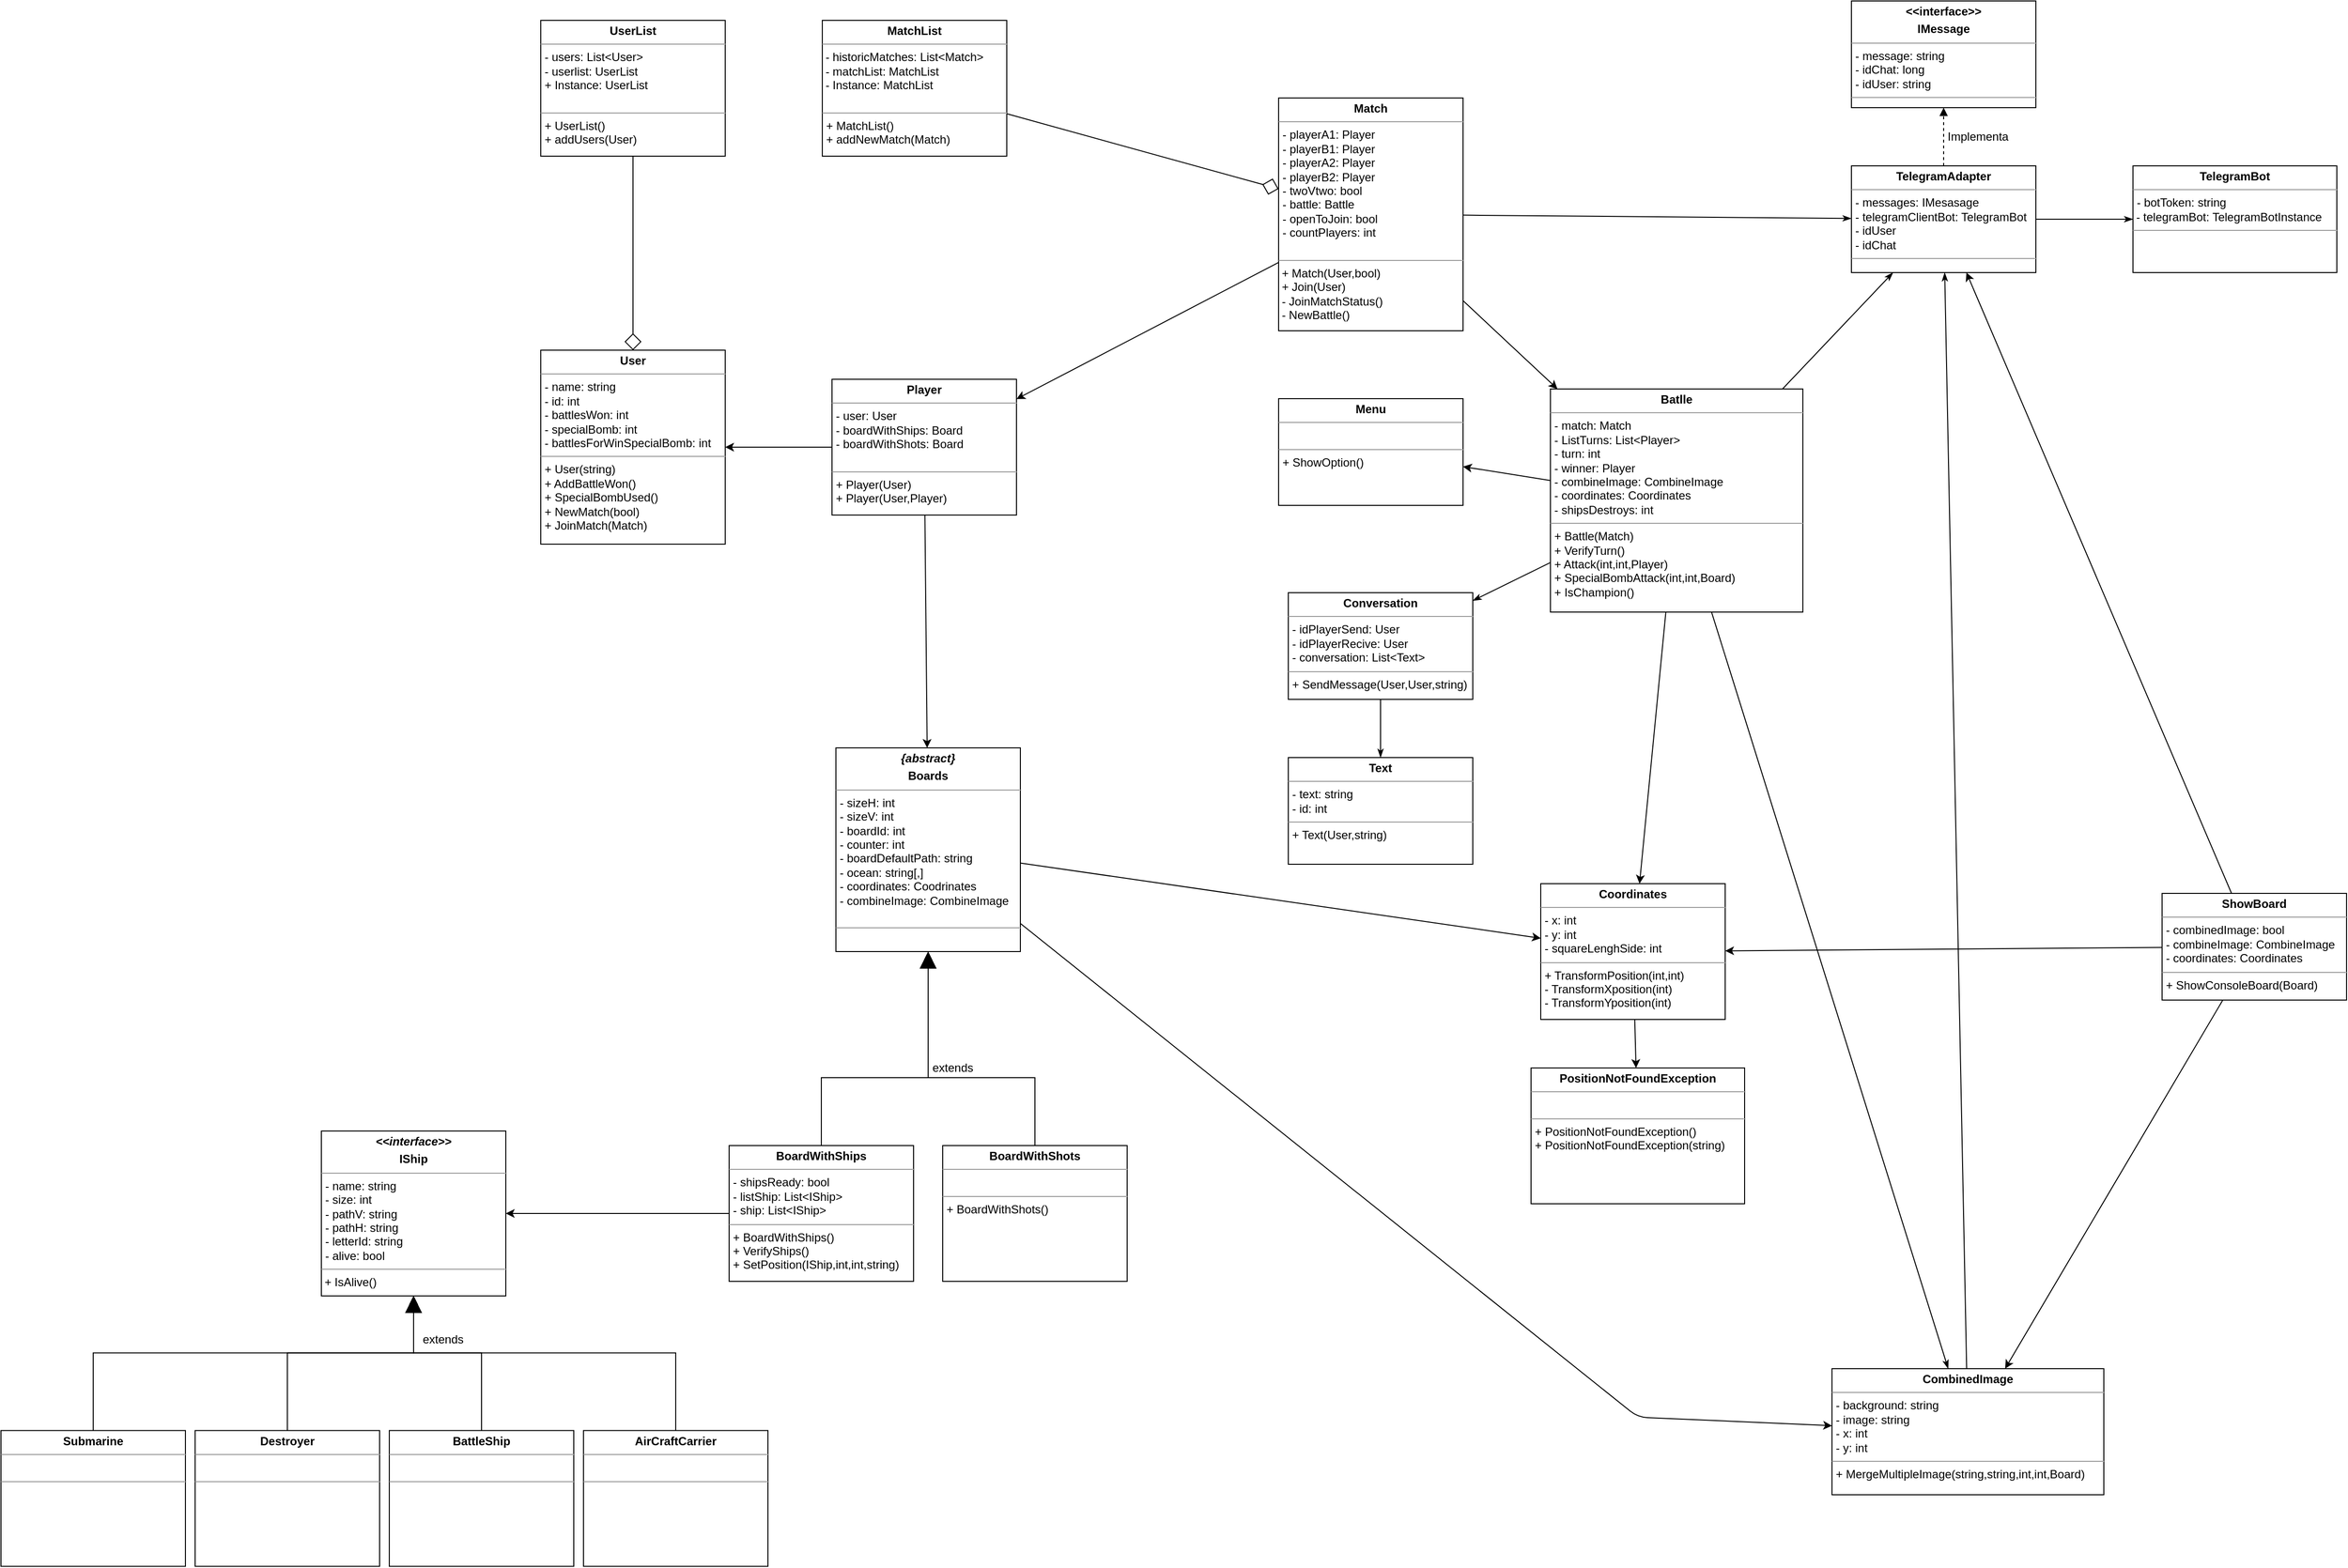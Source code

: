 <mxfile>
    <diagram name="Page-1" id="c4acf3e9-155e-7222-9cf6-157b1a14988f">
        <mxGraphModel dx="3329" dy="316" grid="1" gridSize="10" guides="0" tooltips="1" connect="1" arrows="1" fold="1" page="0" pageScale="1" pageWidth="850" pageHeight="1100" background="none" math="0" shadow="0">
            <root>
                <mxCell id="0"/>
                <mxCell id="1" parent="0"/>
                <mxCell id="5d2195bd80daf111-18" value="&lt;p style=&quot;margin: 0px ; margin-top: 4px ; text-align: center&quot;&gt;&lt;b&gt;User&lt;/b&gt;&lt;br&gt;&lt;/p&gt;&lt;hr size=&quot;1&quot;&gt;&lt;p style=&quot;margin: 0px ; margin-left: 4px&quot;&gt;- name: string&lt;br&gt;- id: int&lt;/p&gt;&lt;p style=&quot;margin: 0px 0px 0px 4px&quot;&gt;- battlesWon: int&lt;/p&gt;&lt;p style=&quot;margin: 0px 0px 0px 4px&quot;&gt;- specialBomb: int&lt;/p&gt;&lt;p style=&quot;margin: 0px 0px 0px 4px&quot;&gt;- battlesForWinSpecialBomb: int&amp;nbsp;&lt;/p&gt;&lt;hr size=&quot;1&quot;&gt;&lt;p style=&quot;margin: 0px 0px 0px 4px&quot;&gt;+ User(string)&lt;/p&gt;&lt;p style=&quot;margin: 0px 0px 0px 4px&quot;&gt;+ AddBattleWon()&lt;/p&gt;&lt;p style=&quot;margin: 0px 0px 0px 4px&quot;&gt;+ SpecialBombUsed()&lt;/p&gt;&lt;p style=&quot;margin: 0px 0px 0px 4px&quot;&gt;+ NewMatch(bool)&lt;/p&gt;&lt;p style=&quot;margin: 0px 0px 0px 4px&quot;&gt;+ JoinMatch(Match)&lt;/p&gt;" style="verticalAlign=top;align=left;overflow=fill;fontSize=12;fontFamily=Helvetica;html=1;rounded=0;shadow=0;comic=0;labelBackgroundColor=none;strokeWidth=1" parent="1" vertex="1">
                    <mxGeometry x="-980" y="1380" width="190" height="200" as="geometry"/>
                </mxCell>
                <mxCell id="16" style="edgeStyle=none;html=1;endArrow=classic;endFill=1;endSize=6;" parent="1" source="w-Vky3n0tNIHlPumxMTk-7" target="w-Vky3n0tNIHlPumxMTk-10" edge="1">
                    <mxGeometry relative="1" as="geometry">
                        <mxPoint x="-976" y="1879.709" as="targetPoint"/>
                    </mxGeometry>
                </mxCell>
                <mxCell id="65" style="edgeStyle=none;html=1;" parent="1" source="w-Vky3n0tNIHlPumxMTk-5" target="64" edge="1">
                    <mxGeometry relative="1" as="geometry"/>
                </mxCell>
                <mxCell id="w-Vky3n0tNIHlPumxMTk-5" value="&lt;p style=&quot;margin: 0px ; margin-top: 4px ; text-align: center&quot;&gt;&lt;b&gt;&lt;i&gt;{abstract}&lt;/i&gt;&lt;/b&gt;&lt;/p&gt;&lt;p style=&quot;margin: 0px ; margin-top: 4px ; text-align: center&quot;&gt;&lt;b&gt;Boards&lt;/b&gt;&lt;/p&gt;&lt;hr size=&quot;1&quot;&gt;&lt;p style=&quot;margin: 0px ; margin-left: 4px&quot;&gt;- sizeH: int&lt;/p&gt;&lt;p style=&quot;margin: 0px ; margin-left: 4px&quot;&gt;- sizeV: int&lt;/p&gt;&lt;p style=&quot;margin: 0px ; margin-left: 4px&quot;&gt;- boardId: int&lt;/p&gt;&lt;p style=&quot;margin: 0px ; margin-left: 4px&quot;&gt;- counter: int&lt;/p&gt;&lt;p style=&quot;margin: 0px ; margin-left: 4px&quot;&gt;- boardDefaultPath: string&lt;/p&gt;&lt;p style=&quot;margin: 0px ; margin-left: 4px&quot;&gt;- ocean: string[,]&lt;/p&gt;&lt;p style=&quot;margin: 0px ; margin-left: 4px&quot;&gt;- coordinates: Coodrinates&lt;/p&gt;&lt;p style=&quot;margin: 0px ; margin-left: 4px&quot;&gt;- combineImage: CombineImage&lt;/p&gt;&lt;p style=&quot;margin: 0px ; margin-left: 4px&quot;&gt;&lt;br&gt;&lt;/p&gt;&lt;hr size=&quot;1&quot;&gt;&lt;p style=&quot;margin: 0px ; margin-left: 4px&quot;&gt;&lt;br&gt;&lt;/p&gt;" style="verticalAlign=top;align=left;overflow=fill;fontSize=12;fontFamily=Helvetica;html=1;rounded=0;shadow=0;comic=0;labelBackgroundColor=none;strokeWidth=1" parent="1" vertex="1">
                    <mxGeometry x="-676" y="1790" width="190" height="210" as="geometry"/>
                </mxCell>
                <mxCell id="w-Vky3n0tNIHlPumxMTk-6" style="rounded=0;orthogonalLoop=1;jettySize=auto;html=1;endArrow=block;endFill=1;entryX=0.5;entryY=1;entryDx=0;entryDy=0;" parent="1" source="w-Vky3n0tNIHlPumxMTk-7" target="w-Vky3n0tNIHlPumxMTk-5" edge="1">
                    <mxGeometry relative="1" as="geometry">
                        <mxPoint x="-456" y="2000" as="targetPoint"/>
                        <Array as="points">
                            <mxPoint x="-691" y="2130"/>
                            <mxPoint x="-581" y="2130"/>
                        </Array>
                    </mxGeometry>
                </mxCell>
                <mxCell id="w-Vky3n0tNIHlPumxMTk-7" value="&lt;p style=&quot;margin: 0px ; margin-top: 4px ; text-align: center&quot;&gt;&lt;b&gt;BoardWithShips&lt;/b&gt;&lt;/p&gt;&lt;hr size=&quot;1&quot;&gt;&lt;p style=&quot;margin: 0px ; margin-left: 4px&quot;&gt;- shipsReady: bool&lt;/p&gt;&lt;p style=&quot;margin: 0px ; margin-left: 4px&quot;&gt;- listShip: List&amp;lt;IShip&amp;gt;&lt;/p&gt;&lt;p style=&quot;margin: 0px ; margin-left: 4px&quot;&gt;- ship: List&amp;lt;IShip&amp;gt;&lt;/p&gt;&lt;hr size=&quot;1&quot;&gt;&lt;p style=&quot;margin: 0px ; margin-left: 4px&quot;&gt;+ BoardWithShips()&lt;/p&gt;&lt;p style=&quot;margin: 0px ; margin-left: 4px&quot;&gt;+ VerifyShips()&lt;/p&gt;&lt;p style=&quot;margin: 0px ; margin-left: 4px&quot;&gt;+ SetPosition(IShip,int,int,string)&lt;/p&gt;" style="verticalAlign=top;align=left;overflow=fill;fontSize=12;fontFamily=Helvetica;html=1;rounded=0;shadow=0;comic=0;labelBackgroundColor=none;strokeWidth=1" parent="1" vertex="1">
                    <mxGeometry x="-786" y="2200" width="190" height="140" as="geometry"/>
                </mxCell>
                <mxCell id="w-Vky3n0tNIHlPumxMTk-8" style="rounded=0;orthogonalLoop=1;jettySize=auto;html=1;endArrow=block;endFill=1;endSize=15;" parent="1" source="w-Vky3n0tNIHlPumxMTk-9" target="w-Vky3n0tNIHlPumxMTk-5" edge="1">
                    <mxGeometry relative="1" as="geometry">
                        <Array as="points">
                            <mxPoint x="-471" y="2130"/>
                            <mxPoint x="-581" y="2130"/>
                        </Array>
                    </mxGeometry>
                </mxCell>
                <mxCell id="w-Vky3n0tNIHlPumxMTk-9" value="&lt;p style=&quot;margin: 0px ; margin-top: 4px ; text-align: center&quot;&gt;&lt;b&gt;BoardWithShots&lt;/b&gt;&lt;/p&gt;&lt;hr size=&quot;1&quot;&gt;&lt;p style=&quot;margin: 0px ; margin-left: 4px&quot;&gt;&lt;br&gt;&lt;/p&gt;&lt;hr size=&quot;1&quot;&gt;&lt;p style=&quot;margin: 0px ; margin-left: 4px&quot;&gt;+ BoardWithShots()&lt;/p&gt;" style="verticalAlign=top;align=left;overflow=fill;fontSize=12;fontFamily=Helvetica;html=1;rounded=0;shadow=0;comic=0;labelBackgroundColor=none;strokeWidth=1" parent="1" vertex="1">
                    <mxGeometry x="-566" y="2200" width="190" height="140" as="geometry"/>
                </mxCell>
                <mxCell id="w-Vky3n0tNIHlPumxMTk-10" value="&lt;p style=&quot;margin: 0px ; margin-top: 4px ; text-align: center&quot;&gt;&lt;b&gt;&lt;i&gt;&amp;lt;&amp;lt;interface&amp;gt;&amp;gt;&lt;/i&gt;&lt;/b&gt;&lt;/p&gt;&lt;p style=&quot;margin: 0px ; margin-top: 4px ; text-align: center&quot;&gt;&lt;b&gt;IShip&lt;/b&gt;&lt;/p&gt;&lt;hr size=&quot;1&quot;&gt;&lt;p style=&quot;margin: 0px ; margin-left: 4px&quot;&gt;&lt;span&gt;- name: string&lt;/span&gt;&lt;/p&gt;&lt;p style=&quot;margin: 0px ; margin-left: 4px&quot;&gt;&lt;span&gt;- size: int&lt;/span&gt;&lt;br&gt;&lt;/p&gt;&lt;p style=&quot;margin: 0px ; margin-left: 4px&quot;&gt;&lt;span&gt;- pathV: string&lt;/span&gt;&lt;/p&gt;&lt;p style=&quot;margin: 0px ; margin-left: 4px&quot;&gt;&lt;span&gt;- pathH: string&lt;/span&gt;&lt;/p&gt;&lt;p style=&quot;margin: 0px ; margin-left: 4px&quot;&gt;&lt;span&gt;- letterId: string&lt;br&gt;&lt;/span&gt;&lt;/p&gt;&lt;p style=&quot;margin: 0px ; margin-left: 4px&quot;&gt;&lt;span&gt;- alive: bool&lt;/span&gt;&lt;/p&gt;&lt;hr size=&quot;1&quot;&gt;&amp;nbsp;+ IsAlive()&lt;br&gt;&lt;br&gt;&lt;p style=&quot;margin: 0px ; margin-left: 4px&quot;&gt;&lt;br&gt;&lt;/p&gt;" style="verticalAlign=top;align=left;overflow=fill;fontSize=12;fontFamily=Helvetica;html=1;rounded=0;shadow=0;comic=0;labelBackgroundColor=none;strokeWidth=1" parent="1" vertex="1">
                    <mxGeometry x="-1206" y="2185" width="190" height="170" as="geometry"/>
                </mxCell>
                <mxCell id="2" style="edgeStyle=none;html=1;" parent="1" source="7" target="XxbIE4E-ZRv_lZ-lYbm2-23" edge="1">
                    <mxGeometry relative="1" as="geometry">
                        <mxPoint x="-42.5" y="1710" as="sourcePoint"/>
                    </mxGeometry>
                </mxCell>
                <mxCell id="XxbIE4E-ZRv_lZ-lYbm2-32" style="rounded=0;orthogonalLoop=1;jettySize=auto;html=1;exitX=0.5;exitY=0;exitDx=0;exitDy=0;" parent="1" source="XxbIE4E-ZRv_lZ-lYbm2-12" target="w-Vky3n0tNIHlPumxMTk-10" edge="1">
                    <mxGeometry relative="1" as="geometry">
                        <Array as="points">
                            <mxPoint x="-1441" y="2413.77"/>
                            <mxPoint x="-1111" y="2413.77"/>
                        </Array>
                    </mxGeometry>
                </mxCell>
                <mxCell id="XxbIE4E-ZRv_lZ-lYbm2-12" value="&lt;p style=&quot;margin: 0px ; margin-top: 4px ; text-align: center&quot;&gt;&lt;b&gt;Submarine&lt;/b&gt;&lt;/p&gt;&lt;hr size=&quot;1&quot;&gt;&lt;p style=&quot;margin: 0px ; margin-left: 4px&quot;&gt;&lt;br&gt;&lt;/p&gt;&lt;hr size=&quot;1&quot;&gt;&lt;p style=&quot;margin: 0px ; margin-left: 4px&quot;&gt;&lt;br&gt;&lt;/p&gt;" style="verticalAlign=top;align=left;overflow=fill;fontSize=12;fontFamily=Helvetica;html=1;rounded=0;shadow=0;comic=0;labelBackgroundColor=none;strokeWidth=1" parent="1" vertex="1">
                    <mxGeometry x="-1536" y="2493.77" width="190" height="140" as="geometry"/>
                </mxCell>
                <mxCell id="XxbIE4E-ZRv_lZ-lYbm2-20" style="rounded=0;orthogonalLoop=1;jettySize=auto;html=1;" parent="1" source="XxbIE4E-ZRv_lZ-lYbm2-13" target="w-Vky3n0tNIHlPumxMTk-10" edge="1">
                    <mxGeometry relative="1" as="geometry">
                        <Array as="points">
                            <mxPoint x="-1241" y="2413.77"/>
                            <mxPoint x="-1111" y="2413.77"/>
                        </Array>
                    </mxGeometry>
                </mxCell>
                <mxCell id="XxbIE4E-ZRv_lZ-lYbm2-19" style="rounded=0;orthogonalLoop=1;jettySize=auto;html=1;startArrow=none;" parent="1" source="XxbIE4E-ZRv_lZ-lYbm2-15" target="w-Vky3n0tNIHlPumxMTk-10" edge="1">
                    <mxGeometry relative="1" as="geometry">
                        <Array as="points">
                            <mxPoint x="-1041" y="2413.77"/>
                            <mxPoint x="-1111" y="2413.77"/>
                        </Array>
                    </mxGeometry>
                </mxCell>
                <mxCell id="XxbIE4E-ZRv_lZ-lYbm2-33" style="rounded=0;orthogonalLoop=1;jettySize=auto;html=1;endArrow=block;endFill=1;endSize=15;" parent="1" source="XxbIE4E-ZRv_lZ-lYbm2-16" target="w-Vky3n0tNIHlPumxMTk-10" edge="1">
                    <mxGeometry relative="1" as="geometry">
                        <Array as="points">
                            <mxPoint x="-841" y="2413.77"/>
                            <mxPoint x="-1111" y="2413.77"/>
                        </Array>
                    </mxGeometry>
                </mxCell>
                <mxCell id="XxbIE4E-ZRv_lZ-lYbm2-16" value="&lt;p style=&quot;margin: 0px ; margin-top: 4px ; text-align: center&quot;&gt;&lt;b&gt;AirCraftCarrier&lt;/b&gt;&lt;/p&gt;&lt;hr size=&quot;1&quot;&gt;&lt;p style=&quot;margin: 0px ; margin-left: 4px&quot;&gt;&lt;br&gt;&lt;/p&gt;&lt;hr size=&quot;1&quot;&gt;&lt;p style=&quot;margin: 0px ; margin-left: 4px&quot;&gt;&lt;br&gt;&lt;/p&gt;" style="verticalAlign=top;align=left;overflow=fill;fontSize=12;fontFamily=Helvetica;html=1;rounded=0;shadow=0;comic=0;labelBackgroundColor=none;strokeWidth=1" parent="1" vertex="1">
                    <mxGeometry x="-936" y="2493.77" width="190" height="140" as="geometry"/>
                </mxCell>
                <mxCell id="23" style="edgeStyle=none;html=1;" parent="1" source="XxbIE4E-ZRv_lZ-lYbm2-23" target="22" edge="1">
                    <mxGeometry relative="1" as="geometry"/>
                </mxCell>
                <mxCell id="49" style="edgeStyle=none;html=1;endArrow=classicThin;endFill=1;endSize=6;" parent="1" source="XxbIE4E-ZRv_lZ-lYbm2-23" target="44" edge="1">
                    <mxGeometry relative="1" as="geometry"/>
                </mxCell>
                <mxCell id="52" style="edgeStyle=none;html=1;endArrow=classicThin;endFill=1;endSize=6;" parent="1" source="XxbIE4E-ZRv_lZ-lYbm2-23" target="58" edge="1">
                    <mxGeometry relative="1" as="geometry">
                        <mxPoint x="680" y="1783.972" as="targetPoint"/>
                        <Array as="points"/>
                    </mxGeometry>
                </mxCell>
                <mxCell id="56" style="edgeStyle=none;html=1;endArrow=classicThin;endFill=1;endSize=6;" parent="1" source="XxbIE4E-ZRv_lZ-lYbm2-23" target="54" edge="1">
                    <mxGeometry relative="1" as="geometry"/>
                </mxCell>
                <mxCell id="66" style="edgeStyle=none;html=1;" parent="1" source="XxbIE4E-ZRv_lZ-lYbm2-23" target="64" edge="1">
                    <mxGeometry relative="1" as="geometry"/>
                </mxCell>
                <mxCell id="XxbIE4E-ZRv_lZ-lYbm2-23" value="&lt;p style=&quot;margin: 0px ; margin-top: 4px ; text-align: center&quot;&gt;&lt;b&gt;Batlle&lt;/b&gt;&lt;/p&gt;&lt;hr size=&quot;1&quot;&gt;&lt;p style=&quot;margin: 0px ; margin-left: 4px&quot;&gt;- match: Match&lt;/p&gt;&lt;p style=&quot;margin: 0px ; margin-left: 4px&quot;&gt;- ListTurns: List&amp;lt;Player&amp;gt;&lt;br&gt;&lt;/p&gt;&lt;p style=&quot;margin: 0px ; margin-left: 4px&quot;&gt;- turn: int&lt;/p&gt;&lt;p style=&quot;margin: 0px ; margin-left: 4px&quot;&gt;- winner: Player&lt;/p&gt;&lt;p style=&quot;margin: 0px ; margin-left: 4px&quot;&gt;- combineImage: CombineImage&lt;/p&gt;&lt;p style=&quot;margin: 0px ; margin-left: 4px&quot;&gt;- coordinates: Coordinates&lt;/p&gt;&lt;p style=&quot;margin: 0px ; margin-left: 4px&quot;&gt;- shipsDestroys: int&lt;/p&gt;&lt;hr size=&quot;1&quot;&gt;&lt;p style=&quot;margin: 0px ; margin-left: 4px&quot;&gt;+ Battle(Match)&lt;/p&gt;&lt;p style=&quot;margin: 0px ; margin-left: 4px&quot;&gt;+ VerifyTurn()&lt;/p&gt;&lt;p style=&quot;margin: 0px ; margin-left: 4px&quot;&gt;+ Attack(int,int,Player)&lt;/p&gt;&lt;p style=&quot;margin: 0px ; margin-left: 4px&quot;&gt;+ SpecialBombAttack(int,int,Board)&lt;/p&gt;&lt;p style=&quot;margin: 0px ; margin-left: 4px&quot;&gt;+ IsChampion()&lt;/p&gt;" style="verticalAlign=top;align=left;overflow=fill;fontSize=12;fontFamily=Helvetica;html=1;rounded=0;shadow=0;comic=0;labelBackgroundColor=none;strokeWidth=1" parent="1" vertex="1">
                    <mxGeometry x="60" y="1420" width="260" height="230" as="geometry"/>
                </mxCell>
                <mxCell id="XxbIE4E-ZRv_lZ-lYbm2-15" value="&lt;p style=&quot;margin: 0px ; margin-top: 4px ; text-align: center&quot;&gt;&lt;b&gt;BattleShip&lt;/b&gt;&lt;/p&gt;&lt;hr size=&quot;1&quot;&gt;&lt;p style=&quot;margin: 0px ; margin-left: 4px&quot;&gt;&lt;br&gt;&lt;/p&gt;&lt;hr size=&quot;1&quot;&gt;&lt;p style=&quot;margin: 0px ; margin-left: 4px&quot;&gt;&lt;br&gt;&lt;/p&gt;" style="verticalAlign=top;align=left;overflow=fill;fontSize=12;fontFamily=Helvetica;html=1;rounded=0;shadow=0;comic=0;labelBackgroundColor=none;strokeWidth=1" parent="1" vertex="1">
                    <mxGeometry x="-1136" y="2493.77" width="190" height="140" as="geometry"/>
                </mxCell>
                <mxCell id="XxbIE4E-ZRv_lZ-lYbm2-13" value="&lt;p style=&quot;margin: 0px ; margin-top: 4px ; text-align: center&quot;&gt;&lt;b&gt;Destroyer&lt;/b&gt;&lt;/p&gt;&lt;hr size=&quot;1&quot;&gt;&lt;p style=&quot;margin: 0px ; margin-left: 4px&quot;&gt;&lt;br&gt;&lt;/p&gt;&lt;hr size=&quot;1&quot;&gt;&lt;p style=&quot;margin: 0px ; margin-left: 4px&quot;&gt;&lt;br&gt;&lt;/p&gt;" style="verticalAlign=top;align=left;overflow=fill;fontSize=12;fontFamily=Helvetica;html=1;rounded=0;shadow=0;comic=0;labelBackgroundColor=none;strokeWidth=1" parent="1" vertex="1">
                    <mxGeometry x="-1336" y="2493.77" width="190" height="140" as="geometry"/>
                </mxCell>
                <mxCell id="51" style="edgeStyle=none;html=1;endArrow=classicThin;endFill=1;endSize=6;" parent="1" source="7" target="44" edge="1">
                    <mxGeometry relative="1" as="geometry"/>
                </mxCell>
                <mxCell id="62" style="edgeStyle=none;html=1;" parent="1" source="7" target="61" edge="1">
                    <mxGeometry relative="1" as="geometry"/>
                </mxCell>
                <mxCell id="7" value="&lt;p style=&quot;margin: 0px ; margin-top: 4px ; text-align: center&quot;&gt;&lt;b&gt;Match&lt;/b&gt;&lt;/p&gt;&lt;hr size=&quot;1&quot;&gt;&lt;p style=&quot;margin: 0px 0px 0px 4px&quot;&gt;&lt;span&gt;- playerA1: Player&lt;/span&gt;&lt;br&gt;&lt;/p&gt;&lt;p style=&quot;margin: 0px 0px 0px 4px&quot;&gt;- playerB1: Player&lt;/p&gt;&lt;p style=&quot;margin: 0px 0px 0px 4px&quot;&gt;- playerA2: Player&lt;/p&gt;&lt;p style=&quot;margin: 0px 0px 0px 4px&quot;&gt;- playerB2: Player&lt;/p&gt;&lt;p style=&quot;margin: 0px 0px 0px 4px&quot;&gt;- twoVtwo: bool&lt;/p&gt;&lt;p style=&quot;margin: 0px 0px 0px 4px&quot;&gt;- battle: Battle&lt;/p&gt;&lt;p style=&quot;margin: 0px 0px 0px 4px&quot;&gt;- openToJoin: bool&lt;/p&gt;&lt;p style=&quot;margin: 0px 0px 0px 4px&quot;&gt;- countPlayers: int&lt;/p&gt;&lt;p style=&quot;margin: 0px 0px 0px 4px&quot;&gt;&lt;/p&gt;&lt;br&gt;&lt;hr size=&quot;1&quot;&gt;&amp;nbsp;&lt;span&gt;+ Match(User,bool)&lt;br&gt;&amp;nbsp;+ Join(User)&lt;br&gt;&lt;/span&gt;&amp;nbsp;- JoinMatchStatus()&lt;br&gt;&amp;nbsp;- NewBattle()" style="verticalAlign=top;align=left;overflow=fill;fontSize=12;fontFamily=Helvetica;html=1;rounded=0;shadow=0;comic=0;labelBackgroundColor=none;strokeWidth=1" parent="1" vertex="1">
                    <mxGeometry x="-220" y="1120" width="190" height="240" as="geometry"/>
                </mxCell>
                <mxCell id="10" style="edgeStyle=none;html=1;endArrow=diamond;endFill=0;endSize=15;" parent="1" source="12" target="7" edge="1">
                    <mxGeometry relative="1" as="geometry"/>
                </mxCell>
                <mxCell id="11" style="edgeStyle=none;html=1;endArrow=diamond;endFill=0;endSize=15;" parent="1" source="9" target="5d2195bd80daf111-18" edge="1">
                    <mxGeometry relative="1" as="geometry"/>
                </mxCell>
                <mxCell id="9" value="&lt;p style=&quot;margin: 0px ; margin-top: 4px ; text-align: center&quot;&gt;&lt;b&gt;UserList&lt;/b&gt;&lt;/p&gt;&lt;hr size=&quot;1&quot;&gt;&lt;p style=&quot;margin: 0px ; margin-left: 4px&quot;&gt;- users: List&amp;lt;User&amp;gt;&lt;/p&gt;&lt;p style=&quot;margin: 0px ; margin-left: 4px&quot;&gt;- userlist: UserList&lt;/p&gt;&lt;p style=&quot;margin: 0px ; margin-left: 4px&quot;&gt;+ Instance: UserList&lt;/p&gt;&lt;br&gt;&lt;hr size=&quot;1&quot;&gt;&lt;p style=&quot;margin: 0px ; margin-left: 4px&quot;&gt;+ UserList()&lt;/p&gt;&lt;p style=&quot;margin: 0px ; margin-left: 4px&quot;&gt;+ addUsers(User)&lt;/p&gt;" style="verticalAlign=top;align=left;overflow=fill;fontSize=12;fontFamily=Helvetica;html=1;rounded=0;shadow=0;comic=0;labelBackgroundColor=none;strokeWidth=1" parent="1" vertex="1">
                    <mxGeometry x="-980" y="1040" width="190" height="140" as="geometry"/>
                </mxCell>
                <mxCell id="12" value="&lt;p style=&quot;margin: 0px ; margin-top: 4px ; text-align: center&quot;&gt;&lt;b&gt;MatchList&lt;/b&gt;&lt;/p&gt;&lt;hr size=&quot;1&quot;&gt;&lt;p style=&quot;margin: 0px ; margin-left: 4px&quot;&gt;&lt;/p&gt;&amp;nbsp;- historicMatches: List&amp;lt;Match&amp;gt;&lt;br&gt;&amp;nbsp;- matchList: MatchList&lt;br&gt;&amp;nbsp;- Instance: MatchList&lt;br&gt;&lt;br&gt;&lt;hr size=&quot;1&quot;&gt;&lt;p style=&quot;margin: 0px ; margin-left: 4px&quot;&gt;&lt;span&gt;+ MatchList()&lt;/span&gt;&lt;br&gt;&lt;/p&gt;&lt;p style=&quot;margin: 0px ; margin-left: 4px&quot;&gt;+ addNewMatch(Match)&lt;/p&gt;" style="verticalAlign=top;align=left;overflow=fill;fontSize=12;fontFamily=Helvetica;html=1;rounded=0;shadow=0;comic=0;labelBackgroundColor=none;strokeWidth=1" parent="1" vertex="1">
                    <mxGeometry x="-690" y="1040" width="190" height="140" as="geometry"/>
                </mxCell>
                <mxCell id="13" value="extends" style="text;html=1;align=center;verticalAlign=middle;resizable=0;points=[];autosize=1;strokeColor=none;fillColor=none;" parent="1" vertex="1">
                    <mxGeometry x="-1111" y="2390" width="60" height="20" as="geometry"/>
                </mxCell>
                <mxCell id="15" value="extends" style="text;html=1;align=center;verticalAlign=middle;resizable=0;points=[];autosize=1;strokeColor=none;fillColor=none;" parent="1" vertex="1">
                    <mxGeometry x="-586" y="2110" width="60" height="20" as="geometry"/>
                </mxCell>
                <mxCell id="22" value="&lt;p style=&quot;margin: 0px ; margin-top: 4px ; text-align: center&quot;&gt;&lt;b&gt;Menu&lt;/b&gt;&lt;/p&gt;&lt;hr size=&quot;1&quot;&gt;&lt;p style=&quot;margin: 0px ; margin-left: 4px&quot;&gt;&lt;br&gt;&lt;/p&gt;&lt;hr size=&quot;1&quot;&gt;&lt;p style=&quot;margin: 0px ; margin-left: 4px&quot;&gt;+ ShowOption()&lt;/p&gt;" style="verticalAlign=top;align=left;overflow=fill;fontSize=12;fontFamily=Helvetica;html=1;rounded=0;shadow=0;comic=0;labelBackgroundColor=none;strokeWidth=1" parent="1" vertex="1">
                    <mxGeometry x="-220" y="1430" width="190" height="110" as="geometry"/>
                </mxCell>
                <mxCell id="24" value="&lt;p style=&quot;margin: 0px ; margin-top: 4px ; text-align: center&quot;&gt;&lt;b&gt;&amp;lt;&amp;lt;interface&amp;gt;&amp;gt;&lt;/b&gt;&lt;/p&gt;&lt;p style=&quot;margin: 0px ; margin-top: 4px ; text-align: center&quot;&gt;&lt;b&gt;IMessage&lt;/b&gt;&lt;/p&gt;&lt;hr size=&quot;1&quot;&gt;&lt;p style=&quot;margin: 0px ; margin-left: 4px&quot;&gt;- message: string&lt;/p&gt;&lt;p style=&quot;margin: 0px ; margin-left: 4px&quot;&gt;- idChat: long&lt;/p&gt;&lt;p style=&quot;margin: 0px ; margin-left: 4px&quot;&gt;- idUser: string&lt;/p&gt;&lt;hr size=&quot;1&quot;&gt;&lt;p style=&quot;margin: 0px ; margin-left: 4px&quot;&gt;&lt;br&gt;&lt;/p&gt;" style="verticalAlign=top;align=left;overflow=fill;fontSize=12;fontFamily=Helvetica;html=1;rounded=0;shadow=0;comic=0;labelBackgroundColor=none;strokeWidth=1" parent="1" vertex="1">
                    <mxGeometry x="370" y="1020" width="190" height="110" as="geometry"/>
                </mxCell>
                <mxCell id="38" value="&lt;p style=&quot;margin: 0px ; margin-top: 4px ; text-align: center&quot;&gt;&lt;b&gt;TelegramBot&lt;/b&gt;&lt;/p&gt;&lt;hr size=&quot;1&quot;&gt;&lt;p style=&quot;margin: 0px ; margin-left: 4px&quot;&gt;- botToken: string&lt;/p&gt;&amp;nbsp;- telegramBot: TelegramBotInstance&lt;br&gt;&lt;hr size=&quot;1&quot;&gt;&lt;p style=&quot;margin: 0px ; margin-left: 4px&quot;&gt;&lt;br&gt;&lt;/p&gt;" style="verticalAlign=top;align=left;overflow=fill;fontSize=12;fontFamily=Helvetica;html=1;rounded=0;shadow=0;comic=0;labelBackgroundColor=none;strokeWidth=1" parent="1" vertex="1">
                    <mxGeometry x="660" y="1190" width="210" height="110" as="geometry"/>
                </mxCell>
                <mxCell id="48" style="edgeStyle=none;html=1;endArrow=classicThin;endFill=1;endSize=6;" parent="1" source="44" target="38" edge="1">
                    <mxGeometry relative="1" as="geometry"/>
                </mxCell>
                <mxCell id="59" style="edgeStyle=none;html=1;endArrow=block;endFill=1;endSize=6;dashed=1;" parent="1" source="44" target="24" edge="1">
                    <mxGeometry relative="1" as="geometry"/>
                </mxCell>
                <mxCell id="44" value="&lt;p style=&quot;margin: 0px ; margin-top: 4px ; text-align: center&quot;&gt;&lt;b&gt;TelegramAdapter&lt;/b&gt;&lt;/p&gt;&lt;hr size=&quot;1&quot;&gt;&lt;p style=&quot;margin: 0px ; margin-left: 4px&quot;&gt;- messages: IMesasage&lt;/p&gt;&lt;p style=&quot;margin: 0px ; margin-left: 4px&quot;&gt;- telegramClientBot: TelegramBot&lt;/p&gt;&lt;p style=&quot;margin: 0px ; margin-left: 4px&quot;&gt;- idUser&lt;/p&gt;&lt;p style=&quot;margin: 0px ; margin-left: 4px&quot;&gt;- idChat&lt;/p&gt;&lt;hr size=&quot;1&quot;&gt;&lt;p style=&quot;margin: 0px ; margin-left: 4px&quot;&gt;&lt;br&gt;&lt;/p&gt;" style="verticalAlign=top;align=left;overflow=fill;fontSize=12;fontFamily=Helvetica;html=1;rounded=0;shadow=0;comic=0;labelBackgroundColor=none;strokeWidth=1" parent="1" vertex="1">
                    <mxGeometry x="370" y="1190" width="190" height="110" as="geometry"/>
                </mxCell>
                <mxCell id="57" style="edgeStyle=none;html=1;endArrow=classicThin;endFill=1;endSize=6;" parent="1" source="54" target="55" edge="1">
                    <mxGeometry relative="1" as="geometry"/>
                </mxCell>
                <mxCell id="54" value="&lt;p style=&quot;margin: 0px ; margin-top: 4px ; text-align: center&quot;&gt;&lt;b&gt;Conversation&lt;/b&gt;&lt;/p&gt;&lt;hr size=&quot;1&quot;&gt;&lt;p style=&quot;margin: 0px ; margin-left: 4px&quot;&gt;&lt;span&gt;- idPlayerSend: User&lt;/span&gt;&lt;br&gt;&lt;/p&gt;&lt;p style=&quot;margin: 0px ; margin-left: 4px&quot;&gt;- idPlayerRecive: User&amp;nbsp;&lt;/p&gt;&lt;p style=&quot;margin: 0px ; margin-left: 4px&quot;&gt;- conversation: List&amp;lt;Text&amp;gt;&lt;/p&gt;&lt;hr size=&quot;1&quot;&gt;&lt;p style=&quot;margin: 0px ; margin-left: 4px&quot;&gt;+ SendMessage(User,User,string)&lt;/p&gt;" style="verticalAlign=top;align=left;overflow=fill;fontSize=12;fontFamily=Helvetica;html=1;rounded=0;shadow=0;comic=0;labelBackgroundColor=none;strokeWidth=1" parent="1" vertex="1">
                    <mxGeometry x="-210" y="1630" width="190" height="110" as="geometry"/>
                </mxCell>
                <mxCell id="55" value="&lt;p style=&quot;margin: 0px ; margin-top: 4px ; text-align: center&quot;&gt;&lt;b&gt;Text&lt;/b&gt;&lt;/p&gt;&lt;hr size=&quot;1&quot;&gt;&lt;p style=&quot;margin: 0px ; margin-left: 4px&quot;&gt;- text: string&lt;/p&gt;&lt;p style=&quot;margin: 0px ; margin-left: 4px&quot;&gt;- id: int&lt;/p&gt;&lt;hr size=&quot;1&quot;&gt;&lt;p style=&quot;margin: 0px ; margin-left: 4px&quot;&gt;+ Text(User,string)&lt;/p&gt;" style="verticalAlign=top;align=left;overflow=fill;fontSize=12;fontFamily=Helvetica;html=1;rounded=0;shadow=0;comic=0;labelBackgroundColor=none;strokeWidth=1" parent="1" vertex="1">
                    <mxGeometry x="-210" y="1800" width="190" height="110" as="geometry"/>
                </mxCell>
                <mxCell id="58" value="&lt;p style=&quot;margin: 0px ; margin-top: 4px ; text-align: center&quot;&gt;&lt;b&gt;CombinedImage&lt;/b&gt;&lt;/p&gt;&lt;hr size=&quot;1&quot;&gt;&lt;p style=&quot;margin: 0px ; margin-left: 4px&quot;&gt;- background: string&lt;/p&gt;&lt;p style=&quot;margin: 0px ; margin-left: 4px&quot;&gt;- image: string&lt;/p&gt;&lt;p style=&quot;margin: 0px ; margin-left: 4px&quot;&gt;- x: int&lt;/p&gt;&lt;p style=&quot;margin: 0px ; margin-left: 4px&quot;&gt;- y: int&lt;/p&gt;&lt;hr size=&quot;1&quot;&gt;&lt;p style=&quot;margin: 0px ; margin-left: 4px&quot;&gt;+ MergeMultipleImage(string,string,int,int,Board)&lt;/p&gt;&lt;p style=&quot;margin: 0px ; margin-left: 4px&quot;&gt;&lt;br&gt;&lt;/p&gt;" style="verticalAlign=top;align=left;overflow=fill;fontSize=12;fontFamily=Helvetica;html=1;rounded=0;shadow=0;comic=0;labelBackgroundColor=none;strokeWidth=1" parent="1" vertex="1">
                    <mxGeometry x="350" y="2430" width="280" height="130" as="geometry"/>
                </mxCell>
                <mxCell id="60" value="Implementa" style="text;html=1;align=center;verticalAlign=middle;resizable=0;points=[];autosize=1;strokeColor=none;fillColor=none;" parent="1" vertex="1">
                    <mxGeometry x="460" y="1150" width="80" height="20" as="geometry"/>
                </mxCell>
                <mxCell id="67" style="edgeStyle=none;html=1;" parent="1" source="61" target="5d2195bd80daf111-18" edge="1">
                    <mxGeometry relative="1" as="geometry"/>
                </mxCell>
                <mxCell id="68" style="edgeStyle=none;html=1;" parent="1" source="61" target="w-Vky3n0tNIHlPumxMTk-5" edge="1">
                    <mxGeometry relative="1" as="geometry"/>
                </mxCell>
                <mxCell id="61" value="&lt;p style=&quot;margin: 0px ; margin-top: 4px ; text-align: center&quot;&gt;&lt;b&gt;Player&lt;/b&gt;&lt;/p&gt;&lt;hr size=&quot;1&quot;&gt;&lt;p style=&quot;margin: 0px ; margin-left: 4px&quot;&gt;- user: User&lt;/p&gt;&lt;p style=&quot;margin: 0px ; margin-left: 4px&quot;&gt;- boardWithShips: Board&lt;/p&gt;&lt;p style=&quot;margin: 0px ; margin-left: 4px&quot;&gt;- boardWithShots: Board&lt;/p&gt;&lt;p style=&quot;margin: 0px ; margin-left: 4px&quot;&gt;&lt;/p&gt;&lt;br&gt;&lt;hr size=&quot;1&quot;&gt;&lt;p style=&quot;margin: 0px ; margin-left: 4px&quot;&gt;+ Player(User)&lt;/p&gt;&lt;p style=&quot;margin: 0px ; margin-left: 4px&quot;&gt;+ Player(User,Player)&lt;/p&gt;" style="verticalAlign=top;align=left;overflow=fill;fontSize=12;fontFamily=Helvetica;html=1;rounded=0;shadow=0;comic=0;labelBackgroundColor=none;strokeWidth=1" parent="1" vertex="1">
                    <mxGeometry x="-680" y="1410" width="190" height="140" as="geometry"/>
                </mxCell>
                <mxCell id="70" style="edgeStyle=none;html=1;" parent="1" source="64" target="69" edge="1">
                    <mxGeometry relative="1" as="geometry"/>
                </mxCell>
                <mxCell id="64" value="&lt;p style=&quot;margin: 0px ; margin-top: 4px ; text-align: center&quot;&gt;&lt;b&gt;Coordinates&lt;/b&gt;&lt;/p&gt;&lt;hr size=&quot;1&quot;&gt;&lt;p style=&quot;margin: 0px ; margin-left: 4px&quot;&gt;- x: int&lt;/p&gt;&lt;p style=&quot;margin: 0px ; margin-left: 4px&quot;&gt;- y: int&lt;/p&gt;&lt;p style=&quot;margin: 0px ; margin-left: 4px&quot;&gt;- squareLenghSide: int&lt;/p&gt;&lt;hr size=&quot;1&quot;&gt;&lt;p style=&quot;margin: 0px ; margin-left: 4px&quot;&gt;+ TransformPosition(int,int)&lt;/p&gt;&lt;p style=&quot;margin: 0px ; margin-left: 4px&quot;&gt;- TransformXposition(int)&lt;/p&gt;&lt;p style=&quot;margin: 0px ; margin-left: 4px&quot;&gt;- TransformYposition(int)&lt;/p&gt;" style="verticalAlign=top;align=left;overflow=fill;fontSize=12;fontFamily=Helvetica;html=1;rounded=0;shadow=0;comic=0;labelBackgroundColor=none;strokeWidth=1" parent="1" vertex="1">
                    <mxGeometry x="50" y="1930" width="190" height="140" as="geometry"/>
                </mxCell>
                <mxCell id="69" value="&lt;p style=&quot;margin: 0px ; margin-top: 4px ; text-align: center&quot;&gt;&lt;b&gt;PositionNotFoundException&lt;/b&gt;&lt;/p&gt;&lt;hr size=&quot;1&quot;&gt;&lt;p style=&quot;margin: 0px ; margin-left: 4px&quot;&gt;&lt;br&gt;&lt;/p&gt;&lt;hr size=&quot;1&quot;&gt;&lt;p style=&quot;margin: 0px ; margin-left: 4px&quot;&gt;+ PositionNotFoundException()&lt;/p&gt;&lt;p style=&quot;margin: 0px ; margin-left: 4px&quot;&gt;+ PositionNotFoundException(string)&lt;/p&gt;" style="verticalAlign=top;align=left;overflow=fill;fontSize=12;fontFamily=Helvetica;html=1;rounded=0;shadow=0;comic=0;labelBackgroundColor=none;strokeWidth=1" parent="1" vertex="1">
                    <mxGeometry x="40" y="2120" width="220" height="140" as="geometry"/>
                </mxCell>
                <mxCell id="72" style="edgeStyle=none;html=1;" edge="1" parent="1" source="71" target="44">
                    <mxGeometry relative="1" as="geometry"/>
                </mxCell>
                <mxCell id="75" style="edgeStyle=none;html=1;" edge="1" parent="1" source="71" target="64">
                    <mxGeometry relative="1" as="geometry"/>
                </mxCell>
                <mxCell id="76" style="edgeStyle=none;html=1;" edge="1" parent="1" source="71" target="58">
                    <mxGeometry relative="1" as="geometry"/>
                </mxCell>
                <mxCell id="71" value="&lt;p style=&quot;margin: 0px ; margin-top: 4px ; text-align: center&quot;&gt;&lt;b&gt;ShowBoard&lt;/b&gt;&lt;/p&gt;&lt;hr size=&quot;1&quot;&gt;&lt;p style=&quot;margin: 0px ; margin-left: 4px&quot;&gt;- combinedImage: bool&lt;/p&gt;&lt;p style=&quot;margin: 0px ; margin-left: 4px&quot;&gt;- combineImage: CombineImage&lt;/p&gt;&lt;p style=&quot;margin: 0px ; margin-left: 4px&quot;&gt;- coordinates: Coordinates&lt;/p&gt;&lt;hr size=&quot;1&quot;&gt;&lt;p style=&quot;margin: 0px ; margin-left: 4px&quot;&gt;+ ShowConsoleBoard(Board)&lt;/p&gt;" style="verticalAlign=top;align=left;overflow=fill;fontSize=12;fontFamily=Helvetica;html=1;rounded=0;shadow=0;comic=0;labelBackgroundColor=none;strokeWidth=1" vertex="1" parent="1">
                    <mxGeometry x="690" y="1940" width="190" height="110" as="geometry"/>
                </mxCell>
                <mxCell id="73" style="edgeStyle=none;html=1;endArrow=classicThin;endFill=1;endSize=6;" edge="1" parent="1" source="58" target="44">
                    <mxGeometry relative="1" as="geometry">
                        <mxPoint x="563.621" y="2250" as="sourcePoint"/>
                        <mxPoint x="470.397" y="1300" as="targetPoint"/>
                        <Array as="points"/>
                    </mxGeometry>
                </mxCell>
                <mxCell id="74" style="edgeStyle=none;html=1;" edge="1" parent="1" source="w-Vky3n0tNIHlPumxMTk-5" target="58">
                    <mxGeometry relative="1" as="geometry">
                        <mxPoint x="-486" y="1926.639" as="sourcePoint"/>
                        <mxPoint x="420" y="2228.374" as="targetPoint"/>
                        <Array as="points">
                            <mxPoint x="150" y="2480"/>
                        </Array>
                    </mxGeometry>
                </mxCell>
            </root>
        </mxGraphModel>
    </diagram>
</mxfile>